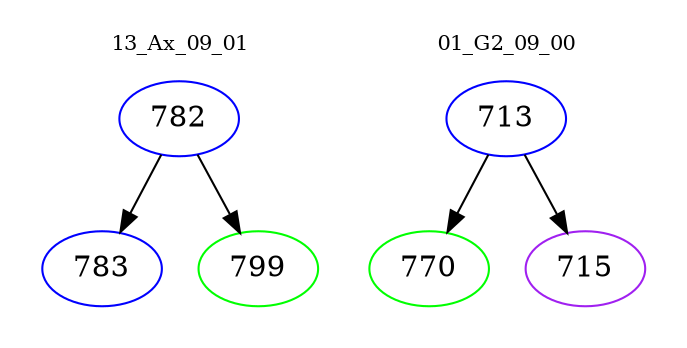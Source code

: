 digraph{
subgraph cluster_0 {
color = white
label = "13_Ax_09_01";
fontsize=10;
T0_782 [label="782", color="blue"]
T0_782 -> T0_783 [color="black"]
T0_783 [label="783", color="blue"]
T0_782 -> T0_799 [color="black"]
T0_799 [label="799", color="green"]
}
subgraph cluster_1 {
color = white
label = "01_G2_09_00";
fontsize=10;
T1_713 [label="713", color="blue"]
T1_713 -> T1_770 [color="black"]
T1_770 [label="770", color="green"]
T1_713 -> T1_715 [color="black"]
T1_715 [label="715", color="purple"]
}
}
